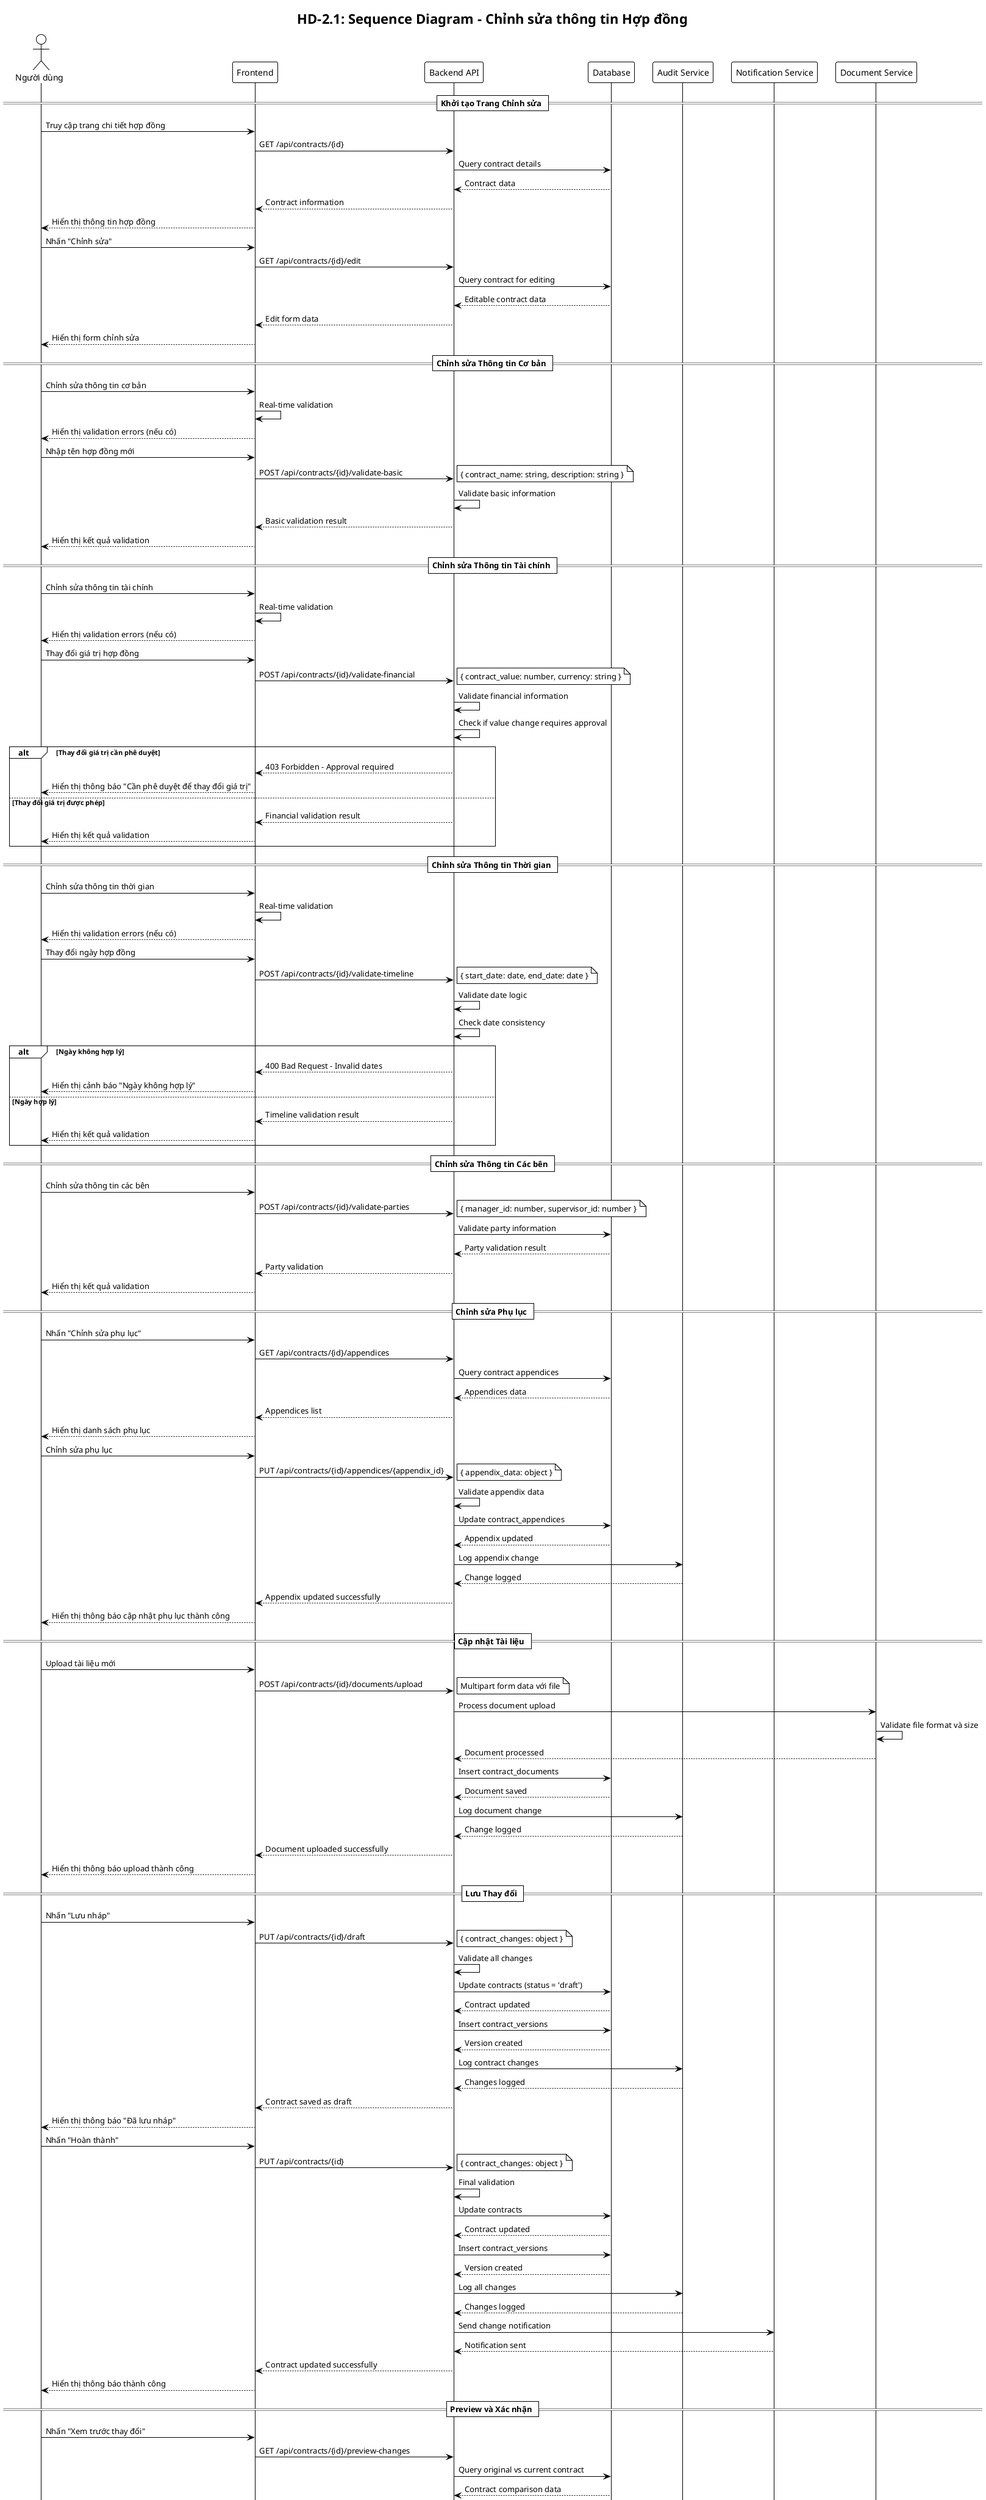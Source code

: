 @startuml HD-2.1 Sequence Diagram
!theme plain
skinparam sequenceFontSize 12

title HD-2.1: Sequence Diagram - Chỉnh sửa thông tin Hợp đồng

actor "Người dùng" as U
participant "Frontend" as F
participant "Backend API" as B
participant "Database" as D
participant "Audit Service" as AS
participant "Notification Service" as N
participant "Document Service" as DS

== Khởi tạo Trang Chỉnh sửa ==

U -> F: Truy cập trang chi tiết hợp đồng
F -> B: GET /api/contracts/{id}
B -> D: Query contract details
D --> B: Contract data
B --> F: Contract information
F --> U: Hiển thị thông tin hợp đồng

U -> F: Nhấn "Chỉnh sửa"
F -> B: GET /api/contracts/{id}/edit
B -> D: Query contract for editing
D --> B: Editable contract data
B --> F: Edit form data
F --> U: Hiển thị form chỉnh sửa

== Chỉnh sửa Thông tin Cơ bản ==

U -> F: Chỉnh sửa thông tin cơ bản
F -> F: Real-time validation
F --> U: Hiển thị validation errors (nếu có)

U -> F: Nhập tên hợp đồng mới
F -> B: POST /api/contracts/{id}/validate-basic
note right: { contract_name: string, description: string }

B -> B: Validate basic information
B --> F: Basic validation result
F --> U: Hiển thị kết quả validation

== Chỉnh sửa Thông tin Tài chính ==

U -> F: Chỉnh sửa thông tin tài chính
F -> F: Real-time validation
F --> U: Hiển thị validation errors (nếu có)

U -> F: Thay đổi giá trị hợp đồng
F -> B: POST /api/contracts/{id}/validate-financial
note right: { contract_value: number, currency: string }

B -> B: Validate financial information
B -> B: Check if value change requires approval

alt Thay đổi giá trị cần phê duyệt
    B --> F: 403 Forbidden - Approval required
    F --> U: Hiển thị thông báo "Cần phê duyệt để thay đổi giá trị"
else Thay đổi giá trị được phép
    B --> F: Financial validation result
    F --> U: Hiển thị kết quả validation
end

== Chỉnh sửa Thông tin Thời gian ==

U -> F: Chỉnh sửa thông tin thời gian
F -> F: Real-time validation
F --> U: Hiển thị validation errors (nếu có)

U -> F: Thay đổi ngày hợp đồng
F -> B: POST /api/contracts/{id}/validate-timeline
note right: { start_date: date, end_date: date }

B -> B: Validate date logic
B -> B: Check date consistency

alt Ngày không hợp lý
    B --> F: 400 Bad Request - Invalid dates
    F --> U: Hiển thị cảnh báo "Ngày không hợp lý"
else Ngày hợp lý
    B --> F: Timeline validation result
    F --> U: Hiển thị kết quả validation
end

== Chỉnh sửa Thông tin Các bên ==

U -> F: Chỉnh sửa thông tin các bên
F -> B: POST /api/contracts/{id}/validate-parties
note right: { manager_id: number, supervisor_id: number }

B -> D: Validate party information
D --> B: Party validation result
B --> F: Party validation
F --> U: Hiển thị kết quả validation

== Chỉnh sửa Phụ lục ==

U -> F: Nhấn "Chỉnh sửa phụ lục"
F -> B: GET /api/contracts/{id}/appendices
B -> D: Query contract appendices
D --> B: Appendices data
B --> F: Appendices list
F --> U: Hiển thị danh sách phụ lục

U -> F: Chỉnh sửa phụ lục
F -> B: PUT /api/contracts/{id}/appendices/{appendix_id}
note right: { appendix_data: object }

B -> B: Validate appendix data
B -> D: Update contract_appendices
D --> B: Appendix updated
B -> AS: Log appendix change
AS --> B: Change logged
B --> F: Appendix updated successfully
F --> U: Hiển thị thông báo cập nhật phụ lục thành công

== Cập nhật Tài liệu ==

U -> F: Upload tài liệu mới
F -> B: POST /api/contracts/{id}/documents/upload
note right: Multipart form data với file

B -> DS: Process document upload
DS -> DS: Validate file format và size
DS --> B: Document processed
B -> D: Insert contract_documents
D --> B: Document saved
B -> AS: Log document change
AS --> B: Change logged
B --> F: Document uploaded successfully
F --> U: Hiển thị thông báo upload thành công

== Lưu Thay đổi ==

U -> F: Nhấn "Lưu nháp"
F -> B: PUT /api/contracts/{id}/draft
note right: { contract_changes: object }

B -> B: Validate all changes
B -> D: Update contracts (status = 'draft')
D --> B: Contract updated
B -> D: Insert contract_versions
D --> B: Version created
B -> AS: Log contract changes
AS --> B: Changes logged
B --> F: Contract saved as draft
F --> U: Hiển thị thông báo "Đã lưu nháp"

U -> F: Nhấn "Hoàn thành"
F -> B: PUT /api/contracts/{id}
note right: { contract_changes: object }

B -> B: Final validation
B -> D: Update contracts
D --> B: Contract updated
B -> D: Insert contract_versions
D --> B: Version created
B -> AS: Log all changes
AS --> B: Changes logged
B -> N: Send change notification
N --> B: Notification sent
B --> F: Contract updated successfully
F --> U: Hiển thị thông báo thành công

== Preview và Xác nhận ==

U -> F: Nhấn "Xem trước thay đổi"
F -> B: GET /api/contracts/{id}/preview-changes
B -> D: Query original vs current contract
D --> B: Contract comparison data
B -> B: Generate change preview
B --> F: Change preview
F --> U: Hiển thị preview thay đổi

U -> F: Xác nhận thay đổi
F -> B: PUT /api/contracts/{id}/confirm-changes
B -> D: Update contract status
D --> B: Status updated
B --> F: Changes confirmed
F --> U: Hiển thị thông báo xác nhận

== Hoàn tác Thay đổi ==

U -> F: Nhấn "Hoàn tác"
F -> B: POST /api/contracts/{id}/rollback
note right: { version_id: number }

B -> D: Query previous version
D --> B: Previous version data
B -> D: Restore contract to previous version
D --> B: Contract restored
B -> AS: Log rollback action
AS --> B: Rollback logged
B --> F: Contract rolled back successfully
F --> U: Hiển thị thông báo hoàn tác thành công

== Xử lý Lỗi ==

alt Validation lỗi
    B --> F: 400 Bad Request
    F --> U: Hiển thị lỗi validation
else Không có quyền chỉnh sửa
    B --> F: 403 Forbidden
    F --> U: Hiển thị thông báo "Không có quyền chỉnh sửa"
else Lỗi database
    B --> F: 500 Internal Server Error
    F --> U: Hiển thị thông báo lỗi
end

@enduml
